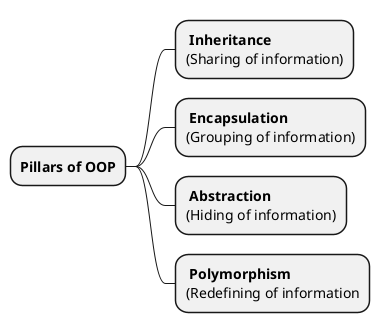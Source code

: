 @startmindmap
* **Pillars of OOP**
**: **Inheritance**
(Sharing of information);
**: **Encapsulation**
(Grouping of information);
**: **Abstraction**
(Hiding of information);
**: **Polymorphism**
(Redefining of information;
@endmindmap